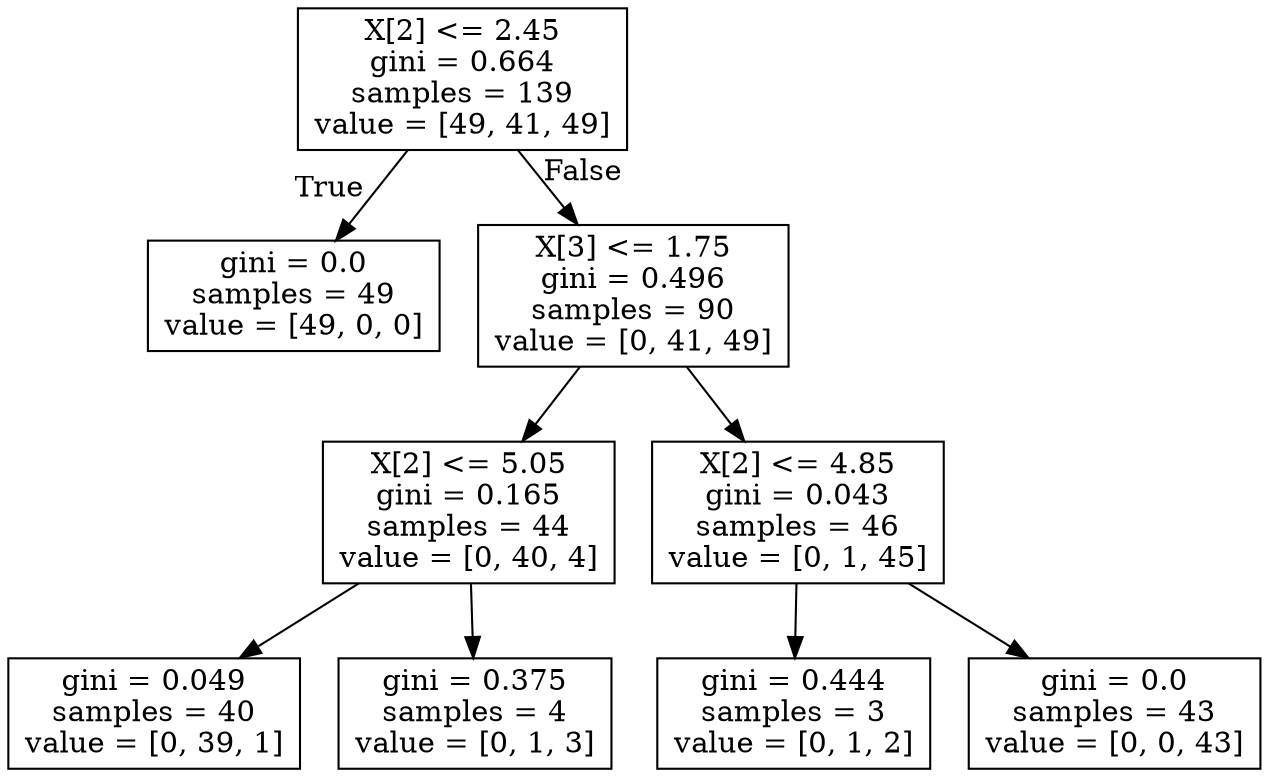 digraph Tree {
node [shape=box] ;
0 [label="X[2] <= 2.45\ngini = 0.664\nsamples = 139\nvalue = [49, 41, 49]"] ;
1 [label="gini = 0.0\nsamples = 49\nvalue = [49, 0, 0]"] ;
0 -> 1 [labeldistance=2.5, labelangle=45, headlabel="True"] ;
2 [label="X[3] <= 1.75\ngini = 0.496\nsamples = 90\nvalue = [0, 41, 49]"] ;
0 -> 2 [labeldistance=2.5, labelangle=-45, headlabel="False"] ;
3 [label="X[2] <= 5.05\ngini = 0.165\nsamples = 44\nvalue = [0, 40, 4]"] ;
2 -> 3 ;
4 [label="gini = 0.049\nsamples = 40\nvalue = [0, 39, 1]"] ;
3 -> 4 ;
5 [label="gini = 0.375\nsamples = 4\nvalue = [0, 1, 3]"] ;
3 -> 5 ;
6 [label="X[2] <= 4.85\ngini = 0.043\nsamples = 46\nvalue = [0, 1, 45]"] ;
2 -> 6 ;
7 [label="gini = 0.444\nsamples = 3\nvalue = [0, 1, 2]"] ;
6 -> 7 ;
8 [label="gini = 0.0\nsamples = 43\nvalue = [0, 0, 43]"] ;
6 -> 8 ;
}